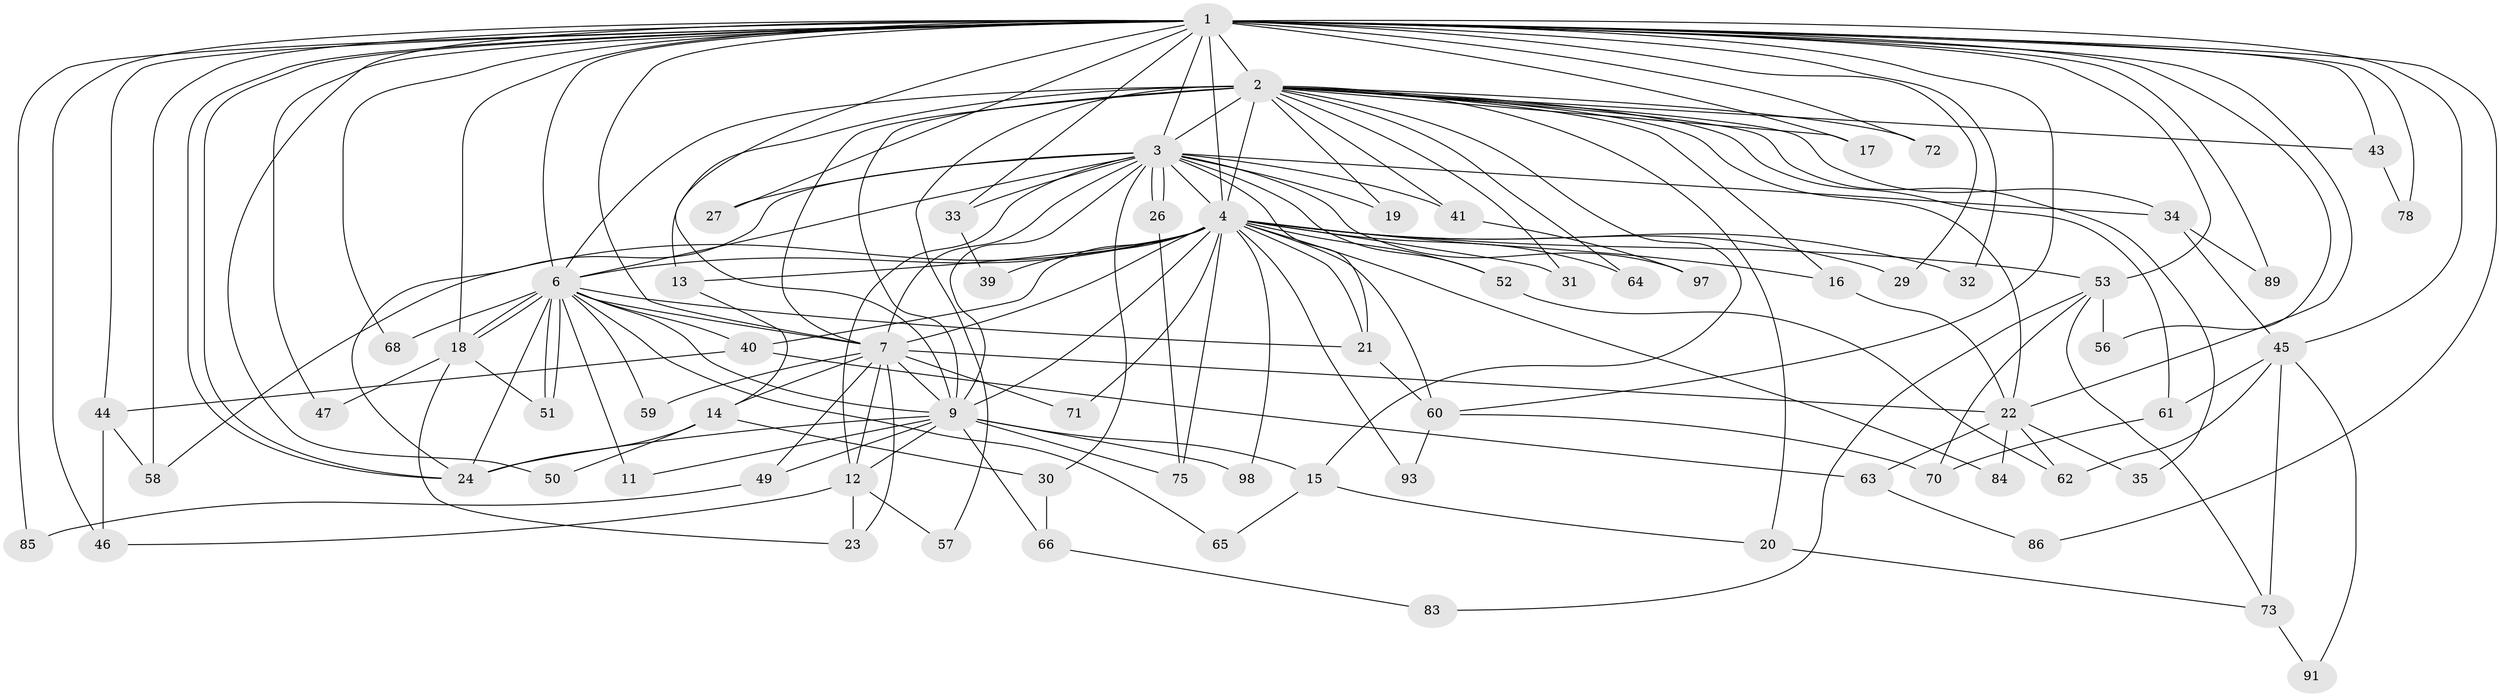 // Generated by graph-tools (version 1.1) at 2025/51/02/27/25 19:51:52]
// undirected, 70 vertices, 165 edges
graph export_dot {
graph [start="1"]
  node [color=gray90,style=filled];
  1 [super="+10"];
  2 [super="+5"];
  3 [super="+90"];
  4 [super="+8"];
  6 [super="+36"];
  7 [super="+95"];
  9 [super="+80"];
  11;
  12 [super="+28"];
  13;
  14 [super="+38"];
  15;
  16 [super="+81"];
  17;
  18 [super="+37"];
  19 [super="+87"];
  20;
  21 [super="+25"];
  22 [super="+74"];
  23 [super="+48"];
  24 [super="+42"];
  26;
  27;
  29;
  30;
  31;
  32;
  33;
  34 [super="+96"];
  35;
  39;
  40 [super="+92"];
  41;
  43;
  44 [super="+67"];
  45;
  46 [super="+76"];
  47 [super="+82"];
  49;
  50;
  51 [super="+55"];
  52;
  53 [super="+54"];
  56;
  57;
  58;
  59;
  60 [super="+69"];
  61;
  62 [super="+79"];
  63;
  64;
  65;
  66;
  68;
  70 [super="+94"];
  71;
  72;
  73 [super="+77"];
  75 [super="+88"];
  78;
  83;
  84;
  85;
  86;
  89;
  91;
  93;
  97;
  98;
  1 -- 2 [weight=4];
  1 -- 3 [weight=2];
  1 -- 4 [weight=4];
  1 -- 6 [weight=2];
  1 -- 7 [weight=2];
  1 -- 9 [weight=2];
  1 -- 24;
  1 -- 24;
  1 -- 27;
  1 -- 44;
  1 -- 45;
  1 -- 46;
  1 -- 56;
  1 -- 60;
  1 -- 72;
  1 -- 85;
  1 -- 68;
  1 -- 78;
  1 -- 17;
  1 -- 86;
  1 -- 89;
  1 -- 29;
  1 -- 32;
  1 -- 33;
  1 -- 43;
  1 -- 47;
  1 -- 50;
  1 -- 53;
  1 -- 58;
  1 -- 22;
  1 -- 18;
  2 -- 3 [weight=2];
  2 -- 4 [weight=4];
  2 -- 6 [weight=2];
  2 -- 7 [weight=2];
  2 -- 9 [weight=2];
  2 -- 15;
  2 -- 16;
  2 -- 19 [weight=2];
  2 -- 31;
  2 -- 61;
  2 -- 64;
  2 -- 72;
  2 -- 13;
  2 -- 17;
  2 -- 20;
  2 -- 22;
  2 -- 34;
  2 -- 35;
  2 -- 41;
  2 -- 43;
  2 -- 57;
  3 -- 4 [weight=2];
  3 -- 6;
  3 -- 7 [weight=2];
  3 -- 9;
  3 -- 12;
  3 -- 26;
  3 -- 26;
  3 -- 27;
  3 -- 30;
  3 -- 33;
  3 -- 34;
  3 -- 41;
  3 -- 52;
  3 -- 97;
  3 -- 19;
  3 -- 24;
  3 -- 21;
  4 -- 6 [weight=3];
  4 -- 7 [weight=2];
  4 -- 9 [weight=2];
  4 -- 13;
  4 -- 16;
  4 -- 29;
  4 -- 31;
  4 -- 32;
  4 -- 39;
  4 -- 40;
  4 -- 52;
  4 -- 58;
  4 -- 60;
  4 -- 64;
  4 -- 75;
  4 -- 98;
  4 -- 71;
  4 -- 84;
  4 -- 53 [weight=2];
  4 -- 21;
  4 -- 93;
  6 -- 7;
  6 -- 9;
  6 -- 11;
  6 -- 18;
  6 -- 18;
  6 -- 21;
  6 -- 40 [weight=2];
  6 -- 51;
  6 -- 51;
  6 -- 59;
  6 -- 65;
  6 -- 68;
  6 -- 24;
  7 -- 9;
  7 -- 12;
  7 -- 14;
  7 -- 22;
  7 -- 49;
  7 -- 59;
  7 -- 71;
  7 -- 23;
  9 -- 11;
  9 -- 15;
  9 -- 49;
  9 -- 66;
  9 -- 75;
  9 -- 98;
  9 -- 24;
  9 -- 12;
  12 -- 23;
  12 -- 46;
  12 -- 57;
  13 -- 14;
  14 -- 30;
  14 -- 50;
  14 -- 24;
  15 -- 20;
  15 -- 65;
  16 -- 22;
  18 -- 23;
  18 -- 51;
  18 -- 47;
  20 -- 73;
  21 -- 60;
  22 -- 35;
  22 -- 63;
  22 -- 84;
  22 -- 62;
  26 -- 75;
  30 -- 66;
  33 -- 39;
  34 -- 45;
  34 -- 89 [weight=2];
  40 -- 44;
  40 -- 63;
  41 -- 97;
  43 -- 78;
  44 -- 58;
  44 -- 46;
  45 -- 61;
  45 -- 62;
  45 -- 73;
  45 -- 91;
  49 -- 85;
  52 -- 62;
  53 -- 70;
  53 -- 83;
  53 -- 56;
  53 -- 73;
  60 -- 93;
  60 -- 70;
  61 -- 70;
  63 -- 86;
  66 -- 83;
  73 -- 91;
}
